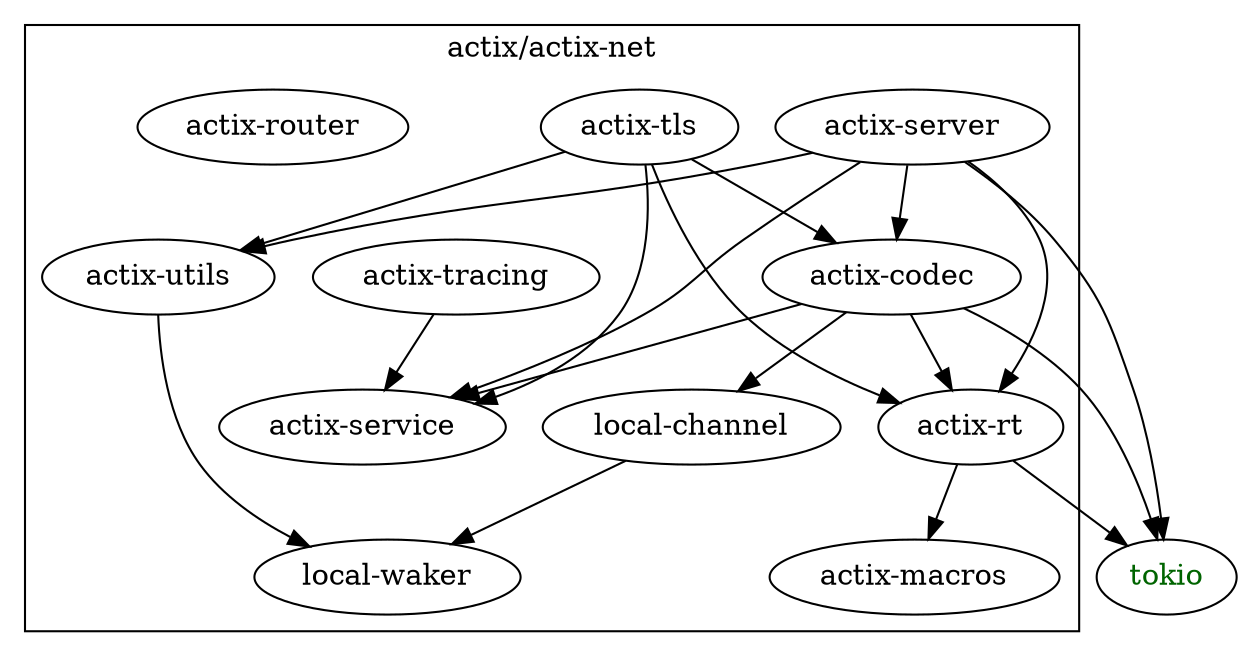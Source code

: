 digraph {
    subgraph cluster_net {
        label="actix/actix-net";
        "actix-codec" "actix-macros" "actix-rt" "actix-server" "actix-service"
        "actix-tls" "actix-tracing" "actix-utils" "actix-router"
        "local-channel" "local-waker"
    }

    "actix-codec" -> { "actix-rt" "actix-service" "local-channel" "tokio" }
    "actix-utils" -> { "local-waker" }
    "actix-tracing" -> { "actix-service" }
    "actix-tls" -> { "actix-service" "actix-codec" "actix-utils" "actix-rt" }
    "actix-server" -> { "actix-service" "actix-rt" "actix-codec" "actix-utils" "tokio" }
    "actix-rt" -> { "actix-macros" "tokio" }

    "local-channel" -> { "local-waker" }

    "tokio" [fontcolor = darkgreen]
}
